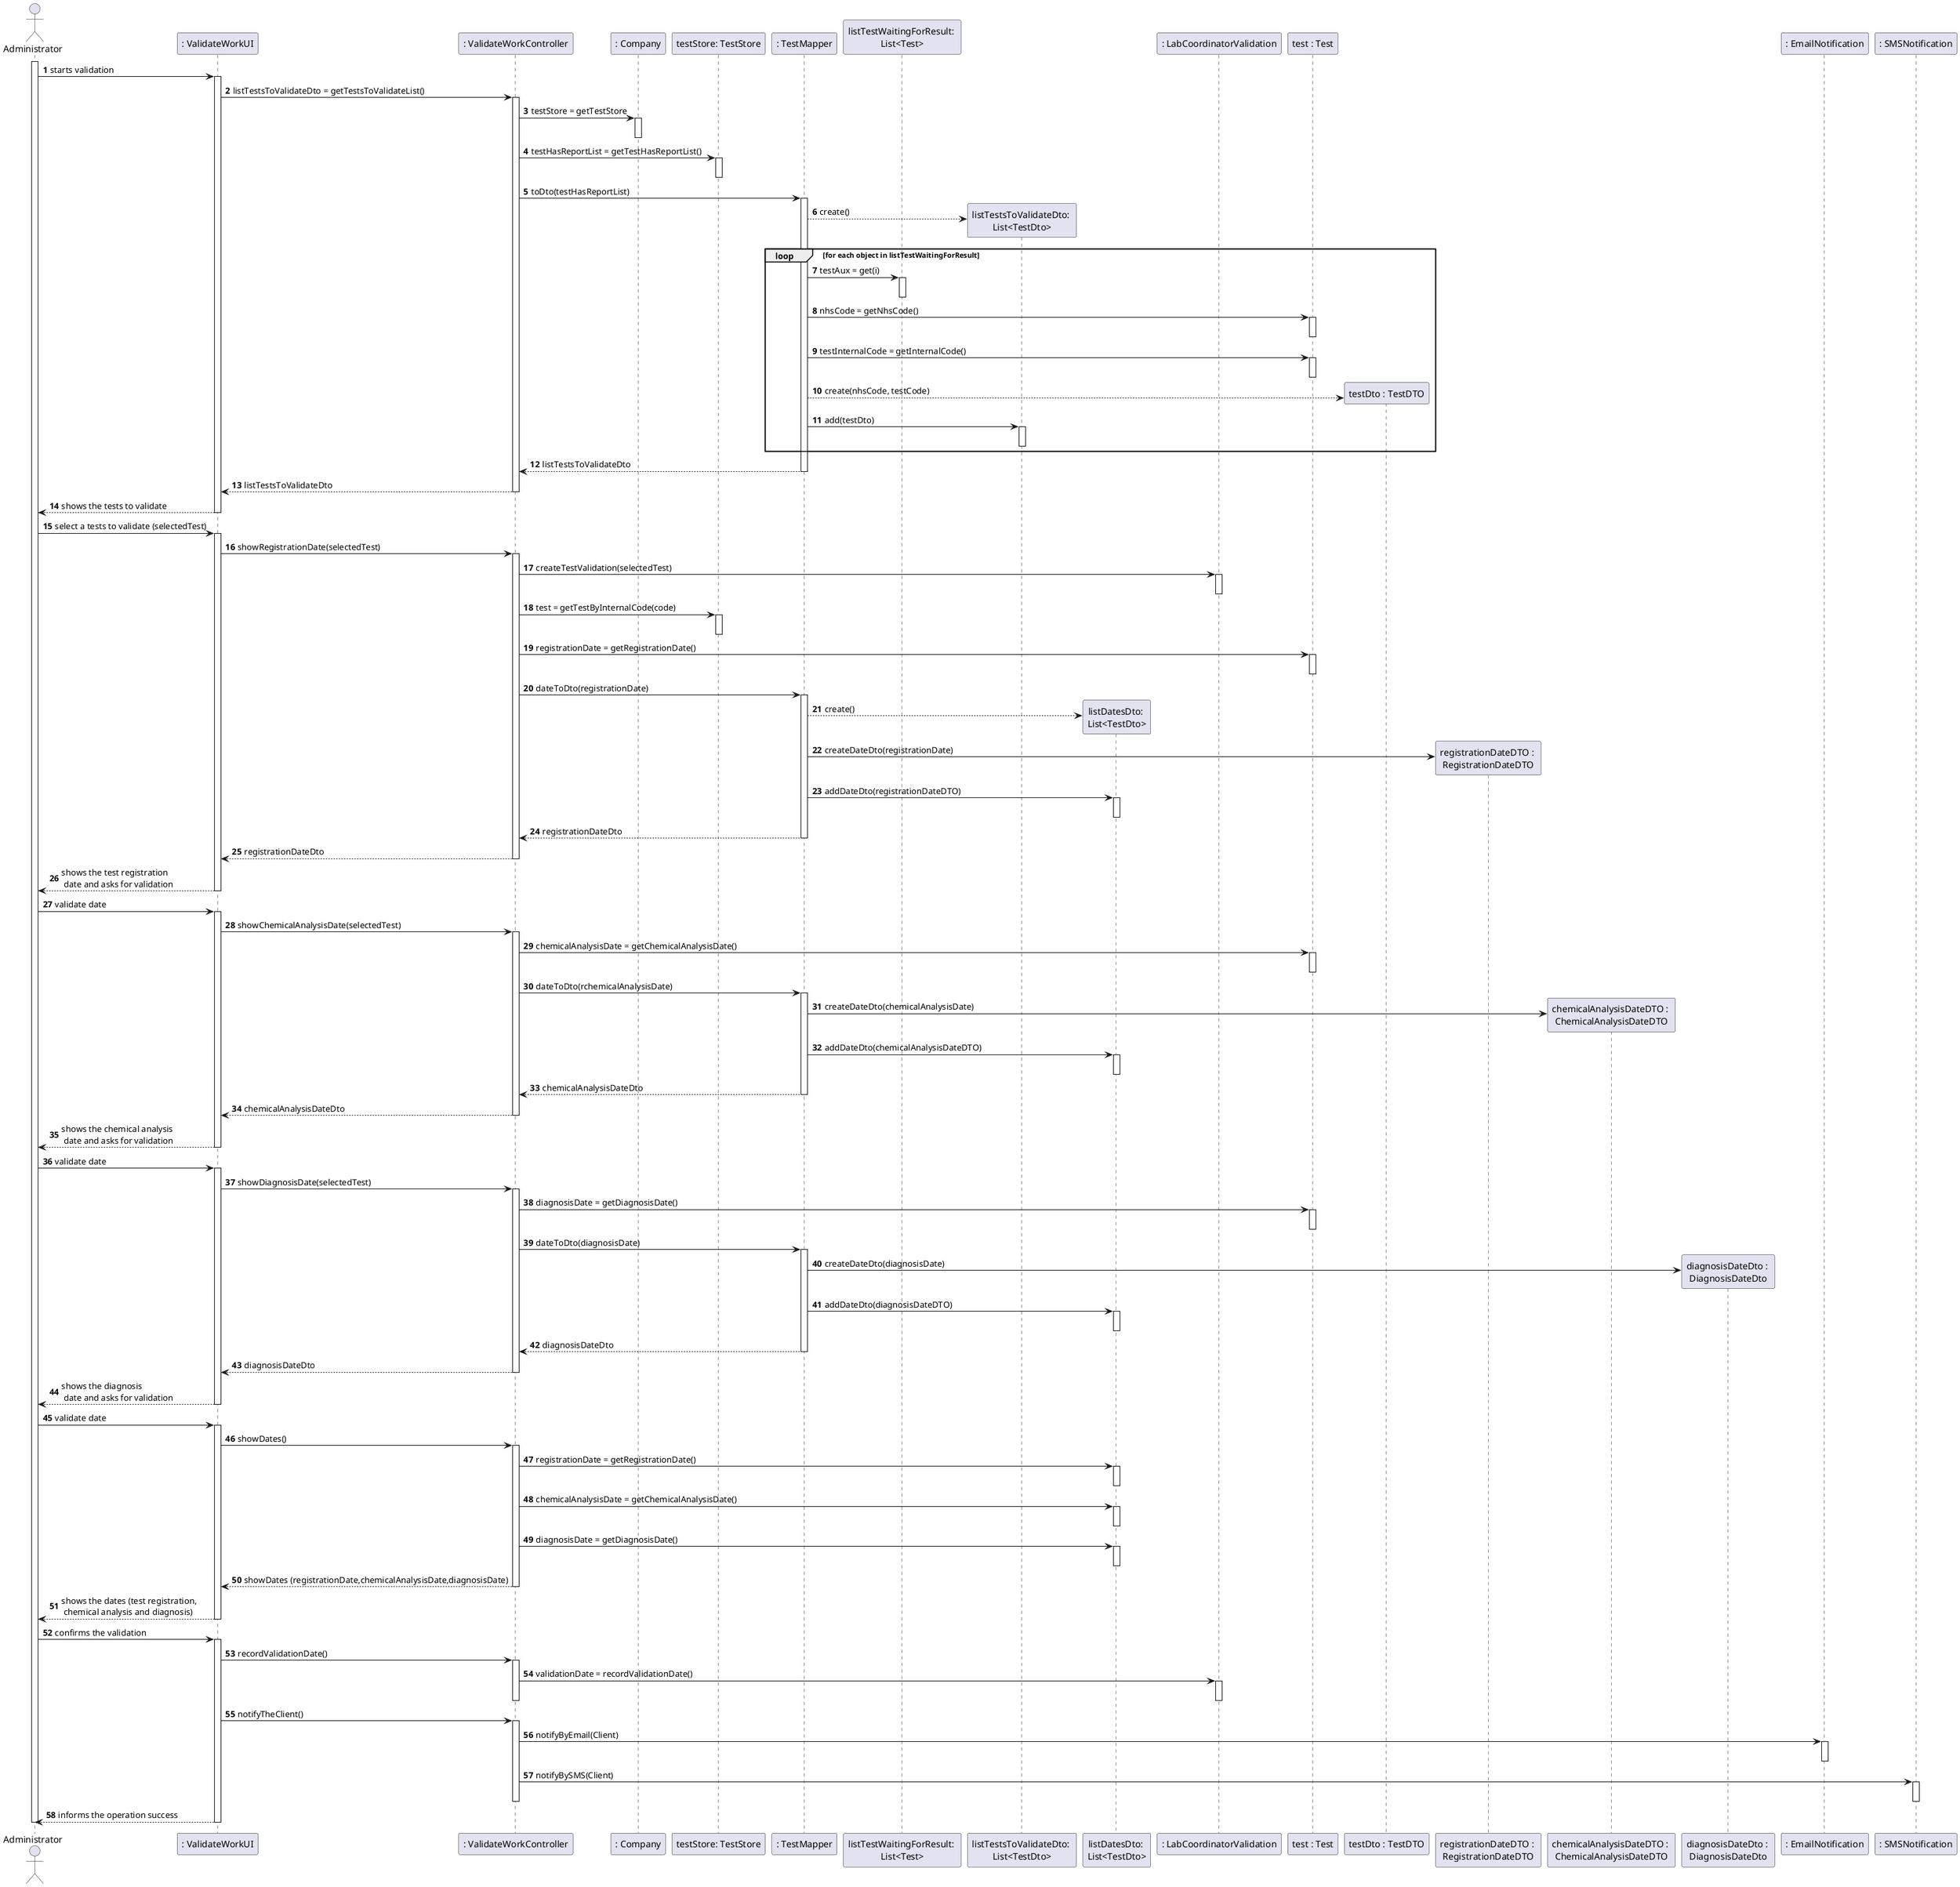 @startuml
'https://plantuml.com/sequence-diagram

autonumber

actor "Administrator" as ADM

participant ": ValidateWorkUI" as UI
participant ": ValidateWorkController" as CTRL
participant ": Company" as COMP
participant "testStore: TestStore" as TSTORE
participant ": TestMapper" as MAPPER
participant "listTestWaitingForResult: \nList<Test>" as LWFR
participant "listTestsToValidateDto: \nList<TestDto>" as LISTTWFV
participant "listDatesDto: \nList<TestDto>" as LISTDDTO
participant ": LabCoordinatorValidation" as LCV
participant "test : Test" as TEST
participant "testDto : TestDTO" as TESTDTO
participant "registrationDateDTO : \nRegistrationDateDTO" as RDDTO
participant "chemicalAnalysisDateDTO : \nChemicalAnalysisDateDTO" as CADDTO
participant "diagnosisDateDto : \nDiagnosisDateDto" as DDDTO
participant ": EmailNotification" as EMAILNOTF
participant ": SMSNotification" as SMSNOTF

autonumber

activate ADM
ADM -> UI : starts validation
activate UI
UI -> CTRL : listTestsToValidateDto = getTestsToValidateList()
activate CTRL
CTRL -> COMP : testStore = getTestStore
activate COMP
deactivate COMP
CTRL -> TSTORE : testHasReportList = getTestHasReportList()
activate TSTORE
deactivate TSTORE
CTRL -> MAPPER : toDto(testHasReportList)
activate MAPPER
MAPPER --> LISTTWFV** : create()
loop for each object in listTestWaitingForResult
MAPPER -> LWFR : testAux = get(i)
activate LWFR
deactivate LWFR
MAPPER -> TEST : nhsCode = getNhsCode()
activate TEST
deactivate TEST
MAPPER -> TEST : testInternalCode = getInternalCode()
activate TEST
deactivate TEST
MAPPER --> TESTDTO** : create(nhsCode, testCode)
MAPPER -> LISTTWFV : add(testDto)
activate LISTTWFV
deactivate LISTTWFV
end
MAPPER --> CTRL : listTestsToValidateDto
deactivate MAPPER
CTRL --> UI : listTestsToValidateDto
deactivate CTRL
UI --> ADM : shows the tests to validate
deactivate UI






ADM -> UI:select a tests to validate (selectedTest)
activate UI
UI -> CTRL : showRegistrationDate(selectedTest)
activate CTRL
CTRL -> LCV : createTestValidation(selectedTest)
activate LCV
deactivate LCV
CTRL -> TSTORE : test = getTestByInternalCode(code)
activate TSTORE
deactivate TSTORE
CTRL -> TEST : registrationDate = getRegistrationDate()
activate TEST
deactivate TEST
CTRL -> MAPPER : dateToDto(registrationDate)
activate MAPPER
MAPPER --> LISTDDTO** : create()
MAPPER -> RDDTO** : createDateDto(registrationDate)
MAPPER -> LISTDDTO : addDateDto(registrationDateDTO)
activate LISTDDTO
deactivate LISTDDTO
MAPPER --> CTRL : registrationDateDto
deactivate MAPPER
CTRL --> UI : registrationDateDto
deactivate CTRL
UI --> ADM : shows the test registration \n date and asks for validation
deactivate UI






ADM -> UI: validate date
activate UI
UI -> CTRL : showChemicalAnalysisDate(selectedTest)
activate CTRL
CTRL -> TEST : chemicalAnalysisDate = getChemicalAnalysisDate()
activate TEST
deactivate TEST
CTRL -> MAPPER : dateToDto(rchemicalAnalysisDate)
activate MAPPER
MAPPER -> CADDTO** : createDateDto(chemicalAnalysisDate)
MAPPER -> LISTDDTO : addDateDto(chemicalAnalysisDateDTO)
activate LISTDDTO
deactivate LISTDDTO
MAPPER --> CTRL : chemicalAnalysisDateDto
deactivate MAPPER
CTRL --> UI : chemicalAnalysisDateDto
deactivate CTRL
UI --> ADM : shows the chemical analysis \n date and asks for validation
deactivate UI






ADM -> UI: validate date
activate UI
UI -> CTRL : showDiagnosisDate(selectedTest)
activate CTRL
CTRL -> TEST : diagnosisDate = getDiagnosisDate()
activate TEST
deactivate TEST
CTRL -> MAPPER : dateToDto(diagnosisDate)
activate MAPPER
MAPPER -> DDDTO** : createDateDto(diagnosisDate)
MAPPER -> LISTDDTO : addDateDto(diagnosisDateDTO)
activate LISTDDTO
deactivate LISTDDTO
MAPPER --> CTRL : diagnosisDateDto
deactivate MAPPER
CTRL --> UI : diagnosisDateDto
deactivate CTRL
UI --> ADM : shows the diagnosis \n date and asks for validation
deactivate UI





ADM -> UI: validate date
activate UI
UI -> CTRL : showDates()
activate CTRL
CTRL -> LISTDDTO : registrationDate = getRegistrationDate()
activate LISTDDTO
deactivate LISTDDTO
CTRL -> LISTDDTO : chemicalAnalysisDate = getChemicalAnalysisDate()
activate LISTDDTO
deactivate LISTDDTO
CTRL -> LISTDDTO : diagnosisDate = getDiagnosisDate()
activate LISTDDTO
deactivate LISTDDTO
CTRL --> UI : showDates (registrationDate,chemicalAnalysisDate,diagnosisDate)
deactivate CTRL
UI --> ADM : shows the dates (test registration, \n chemical analysis and diagnosis)
deactivate UI






ADM -> UI: confirms the validation
activate UI
UI -> CTRL : recordValidationDate()
activate CTRL
CTRL -> LCV : validationDate = recordValidationDate()
activate LCV
deactivate LCV
deactivate CTRL
UI -> CTRL : notifyTheClient()
activate CTRL
CTRL -> EMAILNOTF : notifyByEmail(Client)
activate EMAILNOTF
deactivate EMAILNOTF
CTRL -> SMSNOTF : notifyBySMS(Client)
activate SMSNOTF
deactivate SMSNOTF
deactivate CTRL
UI --> ADM : informs the operation success
deactivate UI
deactivate ADM



@enduml